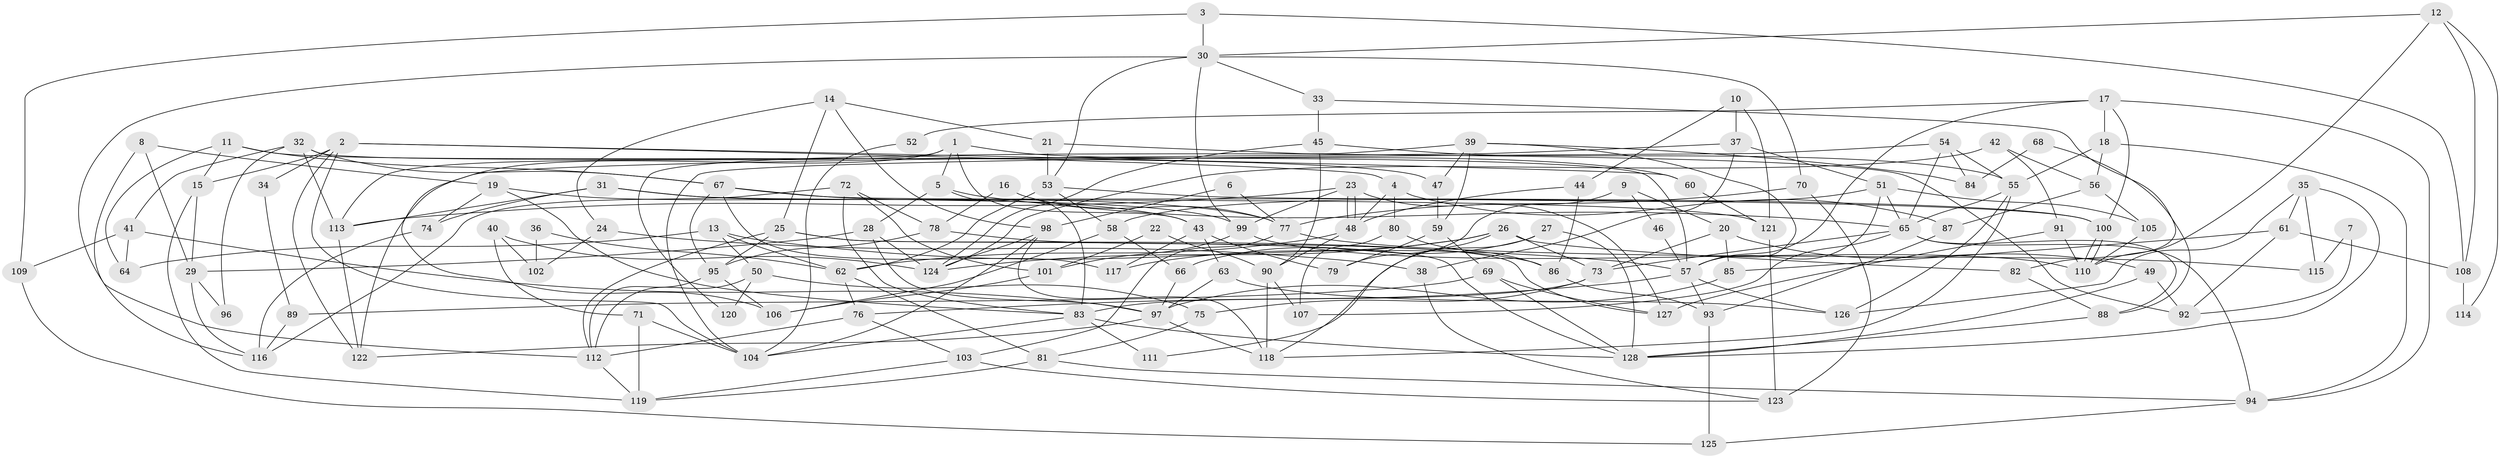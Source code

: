 // Generated by graph-tools (version 1.1) at 2025/26/03/09/25 03:26:18]
// undirected, 128 vertices, 256 edges
graph export_dot {
graph [start="1"]
  node [color=gray90,style=filled];
  1;
  2;
  3;
  4;
  5;
  6;
  7;
  8;
  9;
  10;
  11;
  12;
  13;
  14;
  15;
  16;
  17;
  18;
  19;
  20;
  21;
  22;
  23;
  24;
  25;
  26;
  27;
  28;
  29;
  30;
  31;
  32;
  33;
  34;
  35;
  36;
  37;
  38;
  39;
  40;
  41;
  42;
  43;
  44;
  45;
  46;
  47;
  48;
  49;
  50;
  51;
  52;
  53;
  54;
  55;
  56;
  57;
  58;
  59;
  60;
  61;
  62;
  63;
  64;
  65;
  66;
  67;
  68;
  69;
  70;
  71;
  72;
  73;
  74;
  75;
  76;
  77;
  78;
  79;
  80;
  81;
  82;
  83;
  84;
  85;
  86;
  87;
  88;
  89;
  90;
  91;
  92;
  93;
  94;
  95;
  96;
  97;
  98;
  99;
  100;
  101;
  102;
  103;
  104;
  105;
  106;
  107;
  108;
  109;
  110;
  111;
  112;
  113;
  114;
  115;
  116;
  117;
  118;
  119;
  120;
  121;
  122;
  123;
  124;
  125;
  126;
  127;
  128;
  1 -- 43;
  1 -- 113;
  1 -- 5;
  1 -- 60;
  1 -- 106;
  2 -- 122;
  2 -- 104;
  2 -- 4;
  2 -- 15;
  2 -- 34;
  2 -- 60;
  3 -- 109;
  3 -- 108;
  3 -- 30;
  4 -- 87;
  4 -- 48;
  4 -- 80;
  5 -- 65;
  5 -- 28;
  5 -- 83;
  6 -- 77;
  6 -- 98;
  7 -- 92;
  7 -- 115;
  8 -- 19;
  8 -- 29;
  8 -- 116;
  9 -- 79;
  9 -- 20;
  9 -- 46;
  10 -- 44;
  10 -- 121;
  10 -- 37;
  11 -- 15;
  11 -- 67;
  11 -- 47;
  11 -- 64;
  12 -- 110;
  12 -- 30;
  12 -- 108;
  12 -- 114;
  13 -- 64;
  13 -- 57;
  13 -- 50;
  13 -- 62;
  14 -- 98;
  14 -- 25;
  14 -- 21;
  14 -- 24;
  15 -- 119;
  15 -- 29;
  16 -- 77;
  16 -- 78;
  17 -- 18;
  17 -- 100;
  17 -- 52;
  17 -- 57;
  17 -- 94;
  18 -- 94;
  18 -- 55;
  18 -- 56;
  19 -- 83;
  19 -- 74;
  19 -- 43;
  20 -- 73;
  20 -- 85;
  20 -- 49;
  21 -- 53;
  21 -- 92;
  22 -- 101;
  22 -- 90;
  23 -- 99;
  23 -- 48;
  23 -- 48;
  23 -- 113;
  23 -- 127;
  24 -- 38;
  24 -- 102;
  25 -- 95;
  25 -- 112;
  25 -- 127;
  25 -- 128;
  26 -- 124;
  26 -- 73;
  26 -- 82;
  26 -- 117;
  26 -- 118;
  27 -- 66;
  27 -- 128;
  27 -- 111;
  28 -- 97;
  28 -- 29;
  28 -- 124;
  29 -- 96;
  29 -- 116;
  30 -- 99;
  30 -- 33;
  30 -- 53;
  30 -- 70;
  30 -- 112;
  31 -- 113;
  31 -- 121;
  31 -- 74;
  31 -- 77;
  32 -- 67;
  32 -- 57;
  32 -- 41;
  32 -- 96;
  32 -- 113;
  33 -- 82;
  33 -- 45;
  34 -- 89;
  35 -- 128;
  35 -- 126;
  35 -- 61;
  35 -- 115;
  36 -- 102;
  36 -- 62;
  37 -- 122;
  37 -- 38;
  37 -- 51;
  38 -- 123;
  39 -- 59;
  39 -- 57;
  39 -- 47;
  39 -- 84;
  39 -- 120;
  40 -- 71;
  40 -- 124;
  40 -- 102;
  41 -- 97;
  41 -- 64;
  41 -- 109;
  42 -- 124;
  42 -- 56;
  42 -- 91;
  43 -- 117;
  43 -- 63;
  43 -- 79;
  44 -- 48;
  44 -- 86;
  45 -- 55;
  45 -- 90;
  45 -- 124;
  46 -- 57;
  47 -- 59;
  48 -- 62;
  48 -- 90;
  49 -- 128;
  49 -- 92;
  50 -- 112;
  50 -- 75;
  50 -- 120;
  51 -- 58;
  51 -- 57;
  51 -- 65;
  51 -- 105;
  52 -- 104;
  53 -- 62;
  53 -- 58;
  53 -- 100;
  54 -- 65;
  54 -- 55;
  54 -- 84;
  54 -- 104;
  55 -- 65;
  55 -- 118;
  55 -- 126;
  56 -- 105;
  56 -- 87;
  57 -- 76;
  57 -- 93;
  57 -- 126;
  58 -- 106;
  58 -- 66;
  59 -- 69;
  59 -- 79;
  60 -- 121;
  61 -- 92;
  61 -- 85;
  61 -- 108;
  62 -- 76;
  62 -- 81;
  63 -- 126;
  63 -- 97;
  65 -- 94;
  65 -- 73;
  65 -- 88;
  65 -- 107;
  66 -- 97;
  67 -- 99;
  67 -- 100;
  67 -- 95;
  67 -- 117;
  68 -- 84;
  68 -- 88;
  69 -- 128;
  69 -- 127;
  69 -- 89;
  70 -- 77;
  70 -- 123;
  71 -- 104;
  71 -- 119;
  72 -- 83;
  72 -- 116;
  72 -- 78;
  72 -- 101;
  73 -- 83;
  73 -- 75;
  74 -- 116;
  75 -- 81;
  76 -- 103;
  76 -- 112;
  77 -- 103;
  77 -- 115;
  78 -- 95;
  78 -- 86;
  80 -- 107;
  80 -- 86;
  81 -- 94;
  81 -- 119;
  82 -- 88;
  83 -- 104;
  83 -- 111;
  83 -- 128;
  85 -- 97;
  86 -- 93;
  87 -- 93;
  88 -- 128;
  89 -- 116;
  90 -- 107;
  90 -- 118;
  91 -- 127;
  91 -- 110;
  93 -- 125;
  94 -- 125;
  95 -- 112;
  95 -- 106;
  97 -- 118;
  97 -- 122;
  98 -- 118;
  98 -- 124;
  98 -- 104;
  99 -- 110;
  99 -- 101;
  100 -- 110;
  100 -- 110;
  101 -- 106;
  103 -- 119;
  103 -- 123;
  105 -- 110;
  108 -- 114;
  109 -- 125;
  112 -- 119;
  113 -- 122;
  121 -- 123;
}
